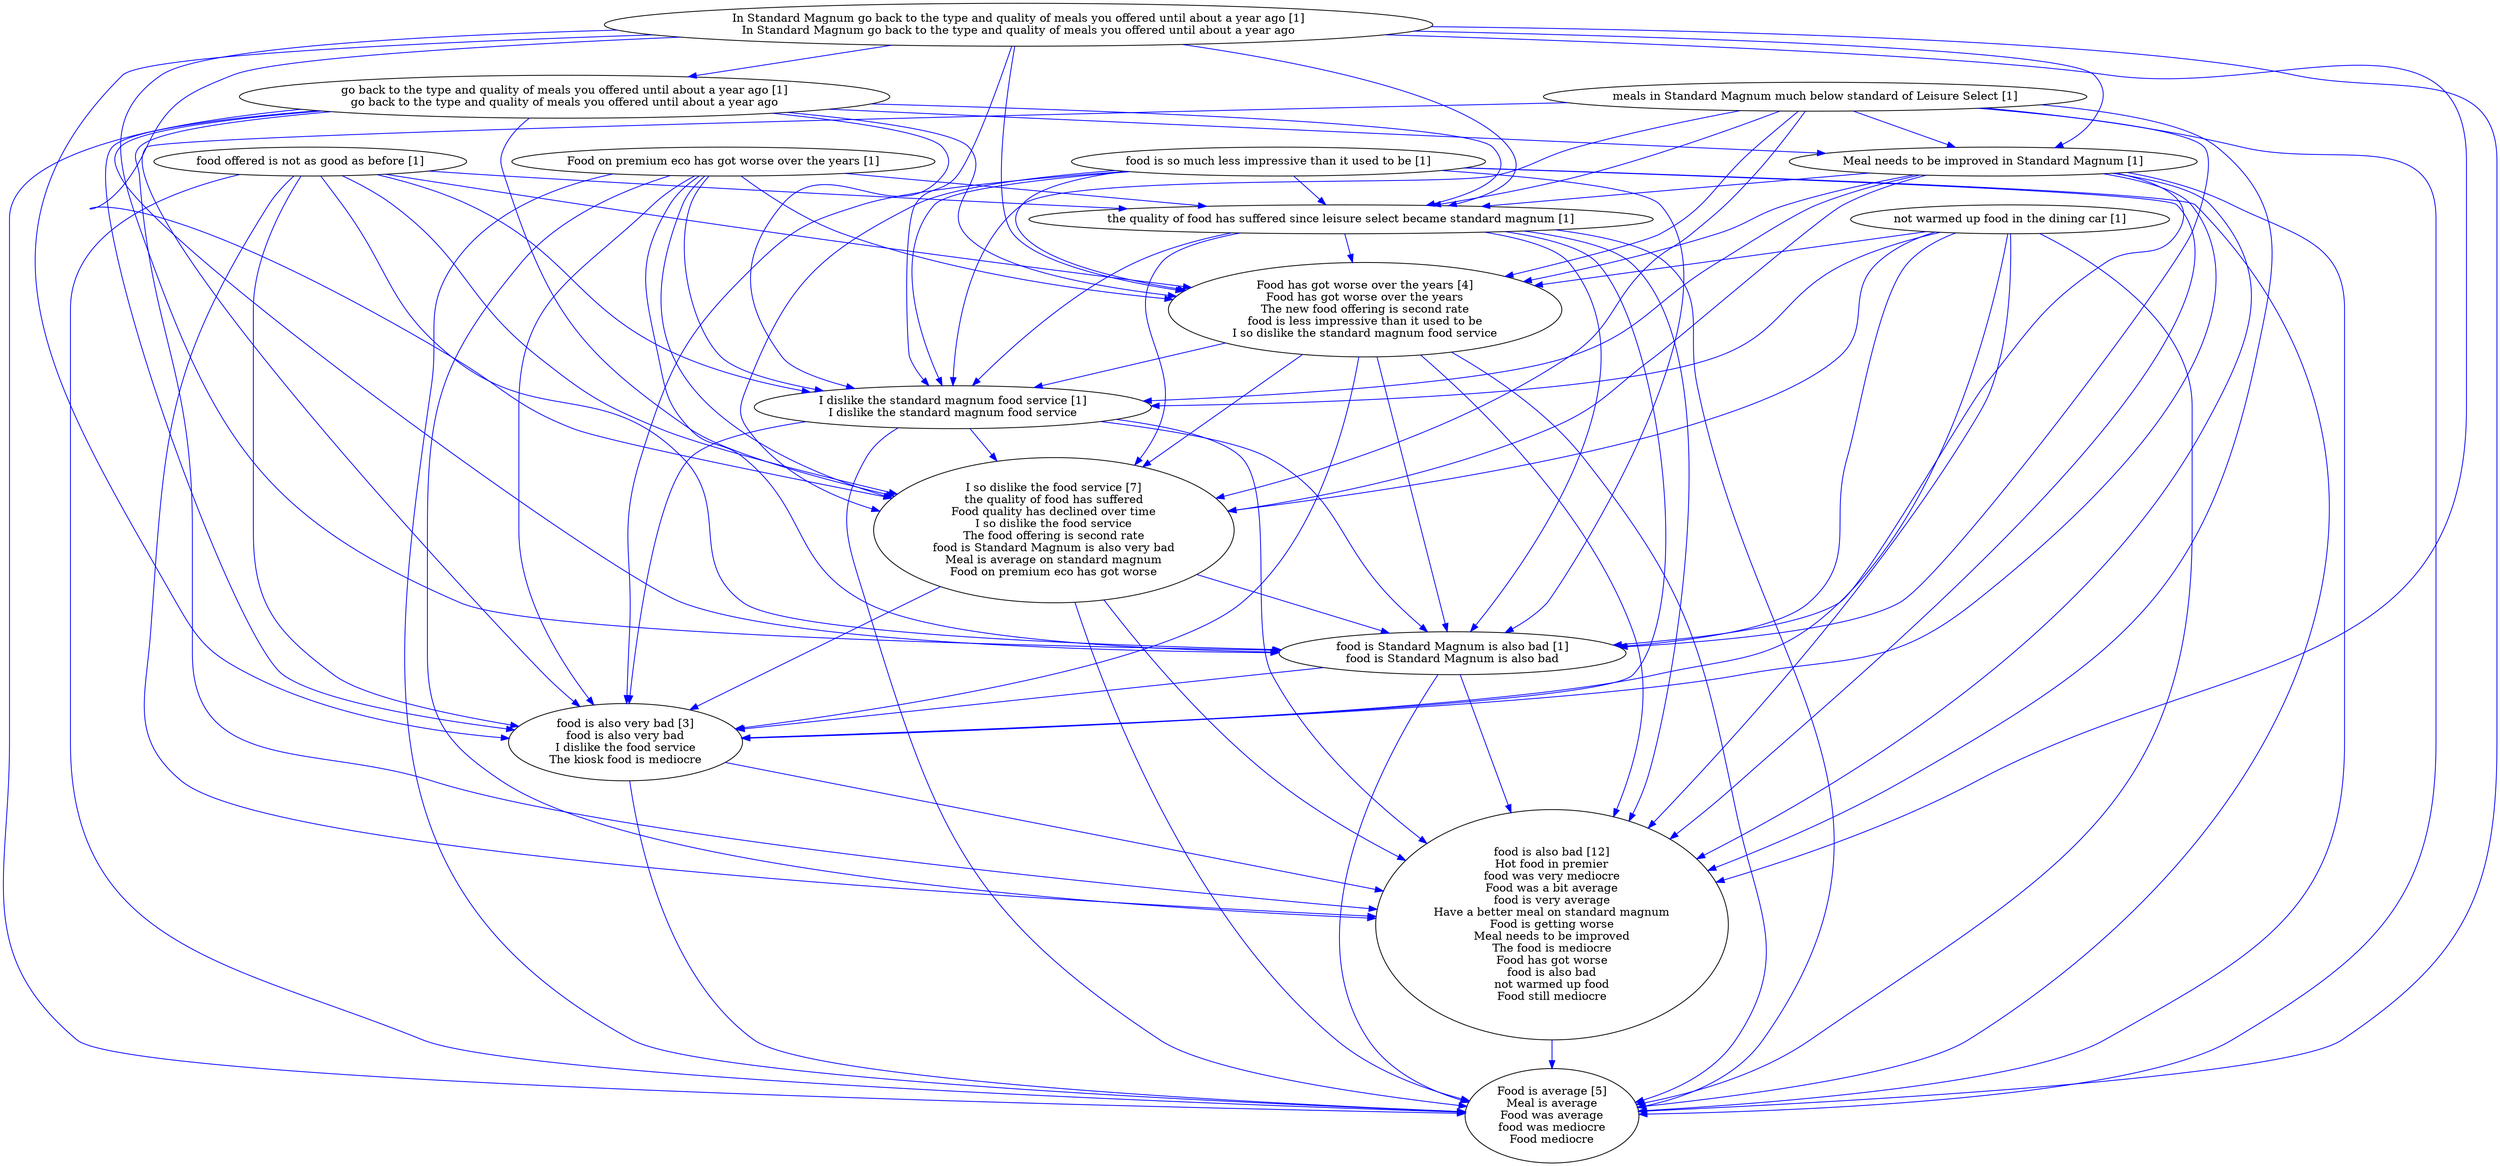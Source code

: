 digraph collapsedGraph {
"food is also very bad [3]\nfood is also very bad\nI dislike the food service\nThe kiosk food is mediocre""Food has got worse over the years [4]\nFood has got worse over the years\nThe new food offering is second rate\nfood is less impressive than it used to be\nI so dislike the standard magnum food service""food is also bad [12]\nHot food in premier\nfood was very mediocre\nFood was a bit average\nfood is very average\nHave a better meal on standard magnum\nFood is getting worse\nMeal needs to be improved\nThe food is mediocre\nFood has got worse\nfood is also bad\nnot warmed up food\nFood still mediocre""I so dislike the food service [7]\nthe quality of food has suffered\nFood quality has declined over time\nI so dislike the food service\nThe food offering is second rate\nfood is Standard Magnum is also very bad\nMeal is average on standard magnum\nFood on premium eco has got worse""Food is average [5]\nMeal is average\nFood was average\nfood was mediocre\nFood mediocre""Food on premium eco has got worse over the years [1]""I dislike the standard magnum food service [1]\nI dislike the standard magnum food service""In Standard Magnum go back to the type and quality of meals you offered until about a year ago [1]\nIn Standard Magnum go back to the type and quality of meals you offered until about a year ago""go back to the type and quality of meals you offered until about a year ago [1]\ngo back to the type and quality of meals you offered until about a year ago""Meal needs to be improved in Standard Magnum [1]""food is Standard Magnum is also bad [1]\nfood is Standard Magnum is also bad""food is so much less impressive than it used to be [1]""food offered is not as good as before [1]""meals in Standard Magnum much below standard of Leisure Select [1]""not warmed up food in the dining car [1]""the quality of food has suffered since leisure select became standard magnum [1]""I so dislike the food service [7]\nthe quality of food has suffered\nFood quality has declined over time\nI so dislike the food service\nThe food offering is second rate\nfood is Standard Magnum is also very bad\nMeal is average on standard magnum\nFood on premium eco has got worse" -> "Food is average [5]\nMeal is average\nFood was average\nfood was mediocre\nFood mediocre" [color=blue]
"I so dislike the food service [7]\nthe quality of food has suffered\nFood quality has declined over time\nI so dislike the food service\nThe food offering is second rate\nfood is Standard Magnum is also very bad\nMeal is average on standard magnum\nFood on premium eco has got worse" -> "food is Standard Magnum is also bad [1]\nfood is Standard Magnum is also bad" [color=blue]
"food is so much less impressive than it used to be [1]" -> "food is also bad [12]\nHot food in premier\nfood was very mediocre\nFood was a bit average\nfood is very average\nHave a better meal on standard magnum\nFood is getting worse\nMeal needs to be improved\nThe food is mediocre\nFood has got worse\nfood is also bad\nnot warmed up food\nFood still mediocre" [color=blue]
"food is so much less impressive than it used to be [1]" -> "I so dislike the food service [7]\nthe quality of food has suffered\nFood quality has declined over time\nI so dislike the food service\nThe food offering is second rate\nfood is Standard Magnum is also very bad\nMeal is average on standard magnum\nFood on premium eco has got worse" [color=blue]
"I so dislike the food service [7]\nthe quality of food has suffered\nFood quality has declined over time\nI so dislike the food service\nThe food offering is second rate\nfood is Standard Magnum is also very bad\nMeal is average on standard magnum\nFood on premium eco has got worse" -> "food is also bad [12]\nHot food in premier\nfood was very mediocre\nFood was a bit average\nfood is very average\nHave a better meal on standard magnum\nFood is getting worse\nMeal needs to be improved\nThe food is mediocre\nFood has got worse\nfood is also bad\nnot warmed up food\nFood still mediocre" [color=blue]
"I so dislike the food service [7]\nthe quality of food has suffered\nFood quality has declined over time\nI so dislike the food service\nThe food offering is second rate\nfood is Standard Magnum is also very bad\nMeal is average on standard magnum\nFood on premium eco has got worse" -> "food is also very bad [3]\nfood is also very bad\nI dislike the food service\nThe kiosk food is mediocre" [color=blue]
"I dislike the standard magnum food service [1]\nI dislike the standard magnum food service" -> "food is also bad [12]\nHot food in premier\nfood was very mediocre\nFood was a bit average\nfood is very average\nHave a better meal on standard magnum\nFood is getting worse\nMeal needs to be improved\nThe food is mediocre\nFood has got worse\nfood is also bad\nnot warmed up food\nFood still mediocre" [color=blue]
"food offered is not as good as before [1]" -> "food is also bad [12]\nHot food in premier\nfood was very mediocre\nFood was a bit average\nfood is very average\nHave a better meal on standard magnum\nFood is getting worse\nMeal needs to be improved\nThe food is mediocre\nFood has got worse\nfood is also bad\nnot warmed up food\nFood still mediocre" [color=blue]
"food offered is not as good as before [1]" -> "food is also very bad [3]\nfood is also very bad\nI dislike the food service\nThe kiosk food is mediocre" [color=blue]
"I dislike the standard magnum food service [1]\nI dislike the standard magnum food service" -> "food is Standard Magnum is also bad [1]\nfood is Standard Magnum is also bad" [color=blue]
"I dislike the standard magnum food service [1]\nI dislike the standard magnum food service" -> "Food is average [5]\nMeal is average\nFood was average\nfood was mediocre\nFood mediocre" [color=blue]
"food offered is not as good as before [1]" -> "food is Standard Magnum is also bad [1]\nfood is Standard Magnum is also bad" [color=blue]
"I dislike the standard magnum food service [1]\nI dislike the standard magnum food service" -> "I so dislike the food service [7]\nthe quality of food has suffered\nFood quality has declined over time\nI so dislike the food service\nThe food offering is second rate\nfood is Standard Magnum is also very bad\nMeal is average on standard magnum\nFood on premium eco has got worse" [color=blue]
"the quality of food has suffered since leisure select became standard magnum [1]" -> "food is also bad [12]\nHot food in premier\nfood was very mediocre\nFood was a bit average\nfood is very average\nHave a better meal on standard magnum\nFood is getting worse\nMeal needs to be improved\nThe food is mediocre\nFood has got worse\nfood is also bad\nnot warmed up food\nFood still mediocre" [color=blue]
"I dislike the standard magnum food service [1]\nI dislike the standard magnum food service" -> "food is also very bad [3]\nfood is also very bad\nI dislike the food service\nThe kiosk food is mediocre" [color=blue]
"the quality of food has suffered since leisure select became standard magnum [1]" -> "I so dislike the food service [7]\nthe quality of food has suffered\nFood quality has declined over time\nI so dislike the food service\nThe food offering is second rate\nfood is Standard Magnum is also very bad\nMeal is average on standard magnum\nFood on premium eco has got worse" [color=blue]
"In Standard Magnum go back to the type and quality of meals you offered until about a year ago [1]\nIn Standard Magnum go back to the type and quality of meals you offered until about a year ago" -> "I so dislike the food service [7]\nthe quality of food has suffered\nFood quality has declined over time\nI so dislike the food service\nThe food offering is second rate\nfood is Standard Magnum is also very bad\nMeal is average on standard magnum\nFood on premium eco has got worse" [color=blue]
"In Standard Magnum go back to the type and quality of meals you offered until about a year ago [1]\nIn Standard Magnum go back to the type and quality of meals you offered until about a year ago" -> "food is also bad [12]\nHot food in premier\nfood was very mediocre\nFood was a bit average\nfood is very average\nHave a better meal on standard magnum\nFood is getting worse\nMeal needs to be improved\nThe food is mediocre\nFood has got worse\nfood is also bad\nnot warmed up food\nFood still mediocre" [color=blue]
"food is also bad [12]\nHot food in premier\nfood was very mediocre\nFood was a bit average\nfood is very average\nHave a better meal on standard magnum\nFood is getting worse\nMeal needs to be improved\nThe food is mediocre\nFood has got worse\nfood is also bad\nnot warmed up food\nFood still mediocre" -> "Food is average [5]\nMeal is average\nFood was average\nfood was mediocre\nFood mediocre" [color=blue]
"food is also very bad [3]\nfood is also very bad\nI dislike the food service\nThe kiosk food is mediocre" -> "food is also bad [12]\nHot food in premier\nfood was very mediocre\nFood was a bit average\nfood is very average\nHave a better meal on standard magnum\nFood is getting worse\nMeal needs to be improved\nThe food is mediocre\nFood has got worse\nfood is also bad\nnot warmed up food\nFood still mediocre" [color=blue]
"food is also very bad [3]\nfood is also very bad\nI dislike the food service\nThe kiosk food is mediocre" -> "Food is average [5]\nMeal is average\nFood was average\nfood was mediocre\nFood mediocre" [color=blue]
"not warmed up food in the dining car [1]" -> "food is also bad [12]\nHot food in premier\nfood was very mediocre\nFood was a bit average\nfood is very average\nHave a better meal on standard magnum\nFood is getting worse\nMeal needs to be improved\nThe food is mediocre\nFood has got worse\nfood is also bad\nnot warmed up food\nFood still mediocre" [color=blue]
"not warmed up food in the dining car [1]" -> "I so dislike the food service [7]\nthe quality of food has suffered\nFood quality has declined over time\nI so dislike the food service\nThe food offering is second rate\nfood is Standard Magnum is also very bad\nMeal is average on standard magnum\nFood on premium eco has got worse" [color=blue]
"not warmed up food in the dining car [1]" -> "food is also very bad [3]\nfood is also very bad\nI dislike the food service\nThe kiosk food is mediocre" [color=blue]
"Food has got worse over the years [4]\nFood has got worse over the years\nThe new food offering is second rate\nfood is less impressive than it used to be\nI so dislike the standard magnum food service" -> "food is Standard Magnum is also bad [1]\nfood is Standard Magnum is also bad" [color=blue]
"food offered is not as good as before [1]" -> "I dislike the standard magnum food service [1]\nI dislike the standard magnum food service" [color=blue]
"food offered is not as good as before [1]" -> "Food has got worse over the years [4]\nFood has got worse over the years\nThe new food offering is second rate\nfood is less impressive than it used to be\nI so dislike the standard magnum food service" [color=blue]
"food offered is not as good as before [1]" -> "I so dislike the food service [7]\nthe quality of food has suffered\nFood quality has declined over time\nI so dislike the food service\nThe food offering is second rate\nfood is Standard Magnum is also very bad\nMeal is average on standard magnum\nFood on premium eco has got worse" [color=blue]
"food offered is not as good as before [1]" -> "Food is average [5]\nMeal is average\nFood was average\nfood was mediocre\nFood mediocre" [color=blue]
"Food has got worse over the years [4]\nFood has got worse over the years\nThe new food offering is second rate\nfood is less impressive than it used to be\nI so dislike the standard magnum food service" -> "food is also bad [12]\nHot food in premier\nfood was very mediocre\nFood was a bit average\nfood is very average\nHave a better meal on standard magnum\nFood is getting worse\nMeal needs to be improved\nThe food is mediocre\nFood has got worse\nfood is also bad\nnot warmed up food\nFood still mediocre" [color=blue]
"Food has got worse over the years [4]\nFood has got worse over the years\nThe new food offering is second rate\nfood is less impressive than it used to be\nI so dislike the standard magnum food service" -> "food is also very bad [3]\nfood is also very bad\nI dislike the food service\nThe kiosk food is mediocre" [color=blue]
"food offered is not as good as before [1]" -> "the quality of food has suffered since leisure select became standard magnum [1]" [color=blue]
"meals in Standard Magnum much below standard of Leisure Select [1]" -> "Food is average [5]\nMeal is average\nFood was average\nfood was mediocre\nFood mediocre" [color=blue]
"meals in Standard Magnum much below standard of Leisure Select [1]" -> "food is also very bad [3]\nfood is also very bad\nI dislike the food service\nThe kiosk food is mediocre" [color=blue]
"meals in Standard Magnum much below standard of Leisure Select [1]" -> "Meal needs to be improved in Standard Magnum [1]" [color=blue]
"meals in Standard Magnum much below standard of Leisure Select [1]" -> "food is also bad [12]\nHot food in premier\nfood was very mediocre\nFood was a bit average\nfood is very average\nHave a better meal on standard magnum\nFood is getting worse\nMeal needs to be improved\nThe food is mediocre\nFood has got worse\nfood is also bad\nnot warmed up food\nFood still mediocre" [color=blue]
"food is so much less impressive than it used to be [1]" -> "Food is average [5]\nMeal is average\nFood was average\nfood was mediocre\nFood mediocre" [color=blue]
"food is so much less impressive than it used to be [1]" -> "Food has got worse over the years [4]\nFood has got worse over the years\nThe new food offering is second rate\nfood is less impressive than it used to be\nI so dislike the standard magnum food service" [color=blue]
"food is so much less impressive than it used to be [1]" -> "I dislike the standard magnum food service [1]\nI dislike the standard magnum food service" [color=blue]
"food is so much less impressive than it used to be [1]" -> "food is also very bad [3]\nfood is also very bad\nI dislike the food service\nThe kiosk food is mediocre" [color=blue]
"meals in Standard Magnum much below standard of Leisure Select [1]" -> "food is Standard Magnum is also bad [1]\nfood is Standard Magnum is also bad" [color=blue]
"meals in Standard Magnum much below standard of Leisure Select [1]" -> "the quality of food has suffered since leisure select became standard magnum [1]" [color=blue]
"meals in Standard Magnum much below standard of Leisure Select [1]" -> "Food has got worse over the years [4]\nFood has got worse over the years\nThe new food offering is second rate\nfood is less impressive than it used to be\nI so dislike the standard magnum food service" [color=blue]
"Food has got worse over the years [4]\nFood has got worse over the years\nThe new food offering is second rate\nfood is less impressive than it used to be\nI so dislike the standard magnum food service" -> "I dislike the standard magnum food service [1]\nI dislike the standard magnum food service" [color=blue]
"Food has got worse over the years [4]\nFood has got worse over the years\nThe new food offering is second rate\nfood is less impressive than it used to be\nI so dislike the standard magnum food service" -> "I so dislike the food service [7]\nthe quality of food has suffered\nFood quality has declined over time\nI so dislike the food service\nThe food offering is second rate\nfood is Standard Magnum is also very bad\nMeal is average on standard magnum\nFood on premium eco has got worse" [color=blue]
"meals in Standard Magnum much below standard of Leisure Select [1]" -> "I so dislike the food service [7]\nthe quality of food has suffered\nFood quality has declined over time\nI so dislike the food service\nThe food offering is second rate\nfood is Standard Magnum is also very bad\nMeal is average on standard magnum\nFood on premium eco has got worse" [color=blue]
"Food on premium eco has got worse over the years [1]" -> "I so dislike the food service [7]\nthe quality of food has suffered\nFood quality has declined over time\nI so dislike the food service\nThe food offering is second rate\nfood is Standard Magnum is also very bad\nMeal is average on standard magnum\nFood on premium eco has got worse" [color=blue]
"meals in Standard Magnum much below standard of Leisure Select [1]" -> "I dislike the standard magnum food service [1]\nI dislike the standard magnum food service" [color=blue]
"Food on premium eco has got worse over the years [1]" -> "food is also very bad [3]\nfood is also very bad\nI dislike the food service\nThe kiosk food is mediocre" [color=blue]
"food is so much less impressive than it used to be [1]" -> "the quality of food has suffered since leisure select became standard magnum [1]" [color=blue]
"food is so much less impressive than it used to be [1]" -> "food is Standard Magnum is also bad [1]\nfood is Standard Magnum is also bad" [color=blue]
"go back to the type and quality of meals you offered until about a year ago [1]\ngo back to the type and quality of meals you offered until about a year ago" -> "food is Standard Magnum is also bad [1]\nfood is Standard Magnum is also bad" [color=blue]
"not warmed up food in the dining car [1]" -> "Food has got worse over the years [4]\nFood has got worse over the years\nThe new food offering is second rate\nfood is less impressive than it used to be\nI so dislike the standard magnum food service" [color=blue]
"go back to the type and quality of meals you offered until about a year ago [1]\ngo back to the type and quality of meals you offered until about a year ago" -> "Food has got worse over the years [4]\nFood has got worse over the years\nThe new food offering is second rate\nfood is less impressive than it used to be\nI so dislike the standard magnum food service" [color=blue]
"In Standard Magnum go back to the type and quality of meals you offered until about a year ago [1]\nIn Standard Magnum go back to the type and quality of meals you offered until about a year ago" -> "Meal needs to be improved in Standard Magnum [1]" [color=blue]
"In Standard Magnum go back to the type and quality of meals you offered until about a year ago [1]\nIn Standard Magnum go back to the type and quality of meals you offered until about a year ago" -> "Food is average [5]\nMeal is average\nFood was average\nfood was mediocre\nFood mediocre" [color=blue]
"go back to the type and quality of meals you offered until about a year ago [1]\ngo back to the type and quality of meals you offered until about a year ago" -> "I dislike the standard magnum food service [1]\nI dislike the standard magnum food service" [color=blue]
"Food on premium eco has got worse over the years [1]" -> "food is Standard Magnum is also bad [1]\nfood is Standard Magnum is also bad" [color=blue]
"In Standard Magnum go back to the type and quality of meals you offered until about a year ago [1]\nIn Standard Magnum go back to the type and quality of meals you offered until about a year ago" -> "food is also very bad [3]\nfood is also very bad\nI dislike the food service\nThe kiosk food is mediocre" [color=blue]
"go back to the type and quality of meals you offered until about a year ago [1]\ngo back to the type and quality of meals you offered until about a year ago" -> "Meal needs to be improved in Standard Magnum [1]" [color=blue]
"go back to the type and quality of meals you offered until about a year ago [1]\ngo back to the type and quality of meals you offered until about a year ago" -> "food is also bad [12]\nHot food in premier\nfood was very mediocre\nFood was a bit average\nfood is very average\nHave a better meal on standard magnum\nFood is getting worse\nMeal needs to be improved\nThe food is mediocre\nFood has got worse\nfood is also bad\nnot warmed up food\nFood still mediocre" [color=blue]
"Food on premium eco has got worse over the years [1]" -> "food is also bad [12]\nHot food in premier\nfood was very mediocre\nFood was a bit average\nfood is very average\nHave a better meal on standard magnum\nFood is getting worse\nMeal needs to be improved\nThe food is mediocre\nFood has got worse\nfood is also bad\nnot warmed up food\nFood still mediocre" [color=blue]
"go back to the type and quality of meals you offered until about a year ago [1]\ngo back to the type and quality of meals you offered until about a year ago" -> "food is also very bad [3]\nfood is also very bad\nI dislike the food service\nThe kiosk food is mediocre" [color=blue]
"go back to the type and quality of meals you offered until about a year ago [1]\ngo back to the type and quality of meals you offered until about a year ago" -> "Food is average [5]\nMeal is average\nFood was average\nfood was mediocre\nFood mediocre" [color=blue]
"In Standard Magnum go back to the type and quality of meals you offered until about a year ago [1]\nIn Standard Magnum go back to the type and quality of meals you offered until about a year ago" -> "food is Standard Magnum is also bad [1]\nfood is Standard Magnum is also bad" [color=blue]
"go back to the type and quality of meals you offered until about a year ago [1]\ngo back to the type and quality of meals you offered until about a year ago" -> "the quality of food has suffered since leisure select became standard magnum [1]" [color=blue]
"go back to the type and quality of meals you offered until about a year ago [1]\ngo back to the type and quality of meals you offered until about a year ago" -> "I so dislike the food service [7]\nthe quality of food has suffered\nFood quality has declined over time\nI so dislike the food service\nThe food offering is second rate\nfood is Standard Magnum is also very bad\nMeal is average on standard magnum\nFood on premium eco has got worse" [color=blue]
"Food on premium eco has got worse over the years [1]" -> "Food has got worse over the years [4]\nFood has got worse over the years\nThe new food offering is second rate\nfood is less impressive than it used to be\nI so dislike the standard magnum food service" [color=blue]
"In Standard Magnum go back to the type and quality of meals you offered until about a year ago [1]\nIn Standard Magnum go back to the type and quality of meals you offered until about a year ago" -> "the quality of food has suffered since leisure select became standard magnum [1]" [color=blue]
"Food on premium eco has got worse over the years [1]" -> "I dislike the standard magnum food service [1]\nI dislike the standard magnum food service" [color=blue]
"In Standard Magnum go back to the type and quality of meals you offered until about a year ago [1]\nIn Standard Magnum go back to the type and quality of meals you offered until about a year ago" -> "I dislike the standard magnum food service [1]\nI dislike the standard magnum food service" [color=blue]
"Food on premium eco has got worse over the years [1]" -> "the quality of food has suffered since leisure select became standard magnum [1]" [color=blue]
"In Standard Magnum go back to the type and quality of meals you offered until about a year ago [1]\nIn Standard Magnum go back to the type and quality of meals you offered until about a year ago" -> "Food has got worse over the years [4]\nFood has got worse over the years\nThe new food offering is second rate\nfood is less impressive than it used to be\nI so dislike the standard magnum food service" [color=blue]
"Food on premium eco has got worse over the years [1]" -> "Food is average [5]\nMeal is average\nFood was average\nfood was mediocre\nFood mediocre" [color=blue]
"not warmed up food in the dining car [1]" -> "Food is average [5]\nMeal is average\nFood was average\nfood was mediocre\nFood mediocre" [color=blue]
"not warmed up food in the dining car [1]" -> "I dislike the standard magnum food service [1]\nI dislike the standard magnum food service" [color=blue]
"not warmed up food in the dining car [1]" -> "food is Standard Magnum is also bad [1]\nfood is Standard Magnum is also bad" [color=blue]
"Food has got worse over the years [4]\nFood has got worse over the years\nThe new food offering is second rate\nfood is less impressive than it used to be\nI so dislike the standard magnum food service" -> "Food is average [5]\nMeal is average\nFood was average\nfood was mediocre\nFood mediocre" [color=blue]
"the quality of food has suffered since leisure select became standard magnum [1]" -> "I dislike the standard magnum food service [1]\nI dislike the standard magnum food service" [color=blue]
"the quality of food has suffered since leisure select became standard magnum [1]" -> "Food has got worse over the years [4]\nFood has got worse over the years\nThe new food offering is second rate\nfood is less impressive than it used to be\nI so dislike the standard magnum food service" [color=blue]
"Meal needs to be improved in Standard Magnum [1]" -> "food is Standard Magnum is also bad [1]\nfood is Standard Magnum is also bad" [color=blue]
"the quality of food has suffered since leisure select became standard magnum [1]" -> "food is also very bad [3]\nfood is also very bad\nI dislike the food service\nThe kiosk food is mediocre" [color=blue]
"Meal needs to be improved in Standard Magnum [1]" -> "food is also bad [12]\nHot food in premier\nfood was very mediocre\nFood was a bit average\nfood is very average\nHave a better meal on standard magnum\nFood is getting worse\nMeal needs to be improved\nThe food is mediocre\nFood has got worse\nfood is also bad\nnot warmed up food\nFood still mediocre" [color=blue]
"Meal needs to be improved in Standard Magnum [1]" -> "Food is average [5]\nMeal is average\nFood was average\nfood was mediocre\nFood mediocre" [color=blue]
"Meal needs to be improved in Standard Magnum [1]" -> "food is also very bad [3]\nfood is also very bad\nI dislike the food service\nThe kiosk food is mediocre" [color=blue]
"Meal needs to be improved in Standard Magnum [1]" -> "Food has got worse over the years [4]\nFood has got worse over the years\nThe new food offering is second rate\nfood is less impressive than it used to be\nI so dislike the standard magnum food service" [color=blue]
"Meal needs to be improved in Standard Magnum [1]" -> "I so dislike the food service [7]\nthe quality of food has suffered\nFood quality has declined over time\nI so dislike the food service\nThe food offering is second rate\nfood is Standard Magnum is also very bad\nMeal is average on standard magnum\nFood on premium eco has got worse" [color=blue]
"Meal needs to be improved in Standard Magnum [1]" -> "I dislike the standard magnum food service [1]\nI dislike the standard magnum food service" [color=blue]
"the quality of food has suffered since leisure select became standard magnum [1]" -> "Food is average [5]\nMeal is average\nFood was average\nfood was mediocre\nFood mediocre" [color=blue]
"Meal needs to be improved in Standard Magnum [1]" -> "the quality of food has suffered since leisure select became standard magnum [1]" [color=blue]
"the quality of food has suffered since leisure select became standard magnum [1]" -> "food is Standard Magnum is also bad [1]\nfood is Standard Magnum is also bad" [color=blue]
"food is Standard Magnum is also bad [1]\nfood is Standard Magnum is also bad" -> "food is also bad [12]\nHot food in premier\nfood was very mediocre\nFood was a bit average\nfood is very average\nHave a better meal on standard magnum\nFood is getting worse\nMeal needs to be improved\nThe food is mediocre\nFood has got worse\nfood is also bad\nnot warmed up food\nFood still mediocre" [color=blue]
"food is Standard Magnum is also bad [1]\nfood is Standard Magnum is also bad" -> "Food is average [5]\nMeal is average\nFood was average\nfood was mediocre\nFood mediocre" [color=blue]
"In Standard Magnum go back to the type and quality of meals you offered until about a year ago [1]\nIn Standard Magnum go back to the type and quality of meals you offered until about a year ago" -> "go back to the type and quality of meals you offered until about a year ago [1]\ngo back to the type and quality of meals you offered until about a year ago" [color=blue]
"food is Standard Magnum is also bad [1]\nfood is Standard Magnum is also bad" -> "food is also very bad [3]\nfood is also very bad\nI dislike the food service\nThe kiosk food is mediocre" [color=blue]
}